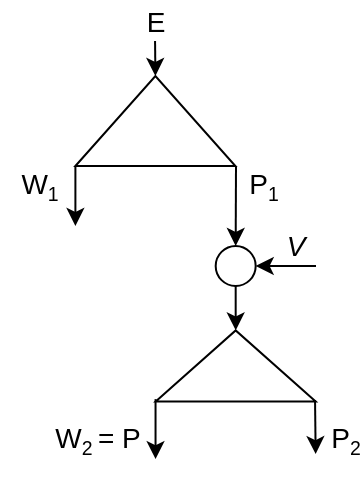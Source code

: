 <mxfile scale="20" border="0">
    <diagram id="YnQyo2uodswjvBjNdOXn" name="Page-1">
        <mxGraphModel dx="383" dy="181" grid="1" gridSize="10" guides="1" tooltips="1" connect="1" arrows="1" fold="1" page="1" pageScale="1" pageWidth="827" pageHeight="1169" math="0" shadow="0">
            <root>
                <mxCell id="0"/>
                <mxCell id="1" parent="0"/>
                <mxCell id="2" value="" style="endArrow=classic;html=1;entryX=1;entryY=0.5;entryDx=0;entryDy=0;exitX=0.25;exitY=1;exitDx=0;exitDy=0;" parent="1" target="4" edge="1">
                    <mxGeometry width="50" height="50" relative="1" as="geometry">
                        <mxPoint x="379.53" y="227.5" as="sourcePoint"/>
                        <mxPoint x="379.66" y="243.4" as="targetPoint"/>
                    </mxGeometry>
                </mxCell>
                <mxCell id="3" value="" style="endArrow=classic;html=1;" parent="1" edge="1">
                    <mxGeometry width="50" height="50" relative="1" as="geometry">
                        <mxPoint x="339.7" y="290.0" as="sourcePoint"/>
                        <mxPoint x="339.7" y="320.0" as="targetPoint"/>
                    </mxGeometry>
                </mxCell>
                <mxCell id="4" value="" style="triangle;whiteSpace=wrap;html=1;rotation=-90;" parent="1" vertex="1">
                    <mxGeometry x="357.2" y="227.5" width="45" height="80" as="geometry"/>
                </mxCell>
                <mxCell id="5" value="" style="endArrow=classic;html=1;exitX=0;exitY=0;exitDx=0;exitDy=0;entryX=0.5;entryY=0;entryDx=0;entryDy=0;" parent="1" edge="1" target="61">
                    <mxGeometry width="50" height="50" relative="1" as="geometry">
                        <mxPoint x="420" y="290.0" as="sourcePoint"/>
                        <mxPoint x="420" y="320.0" as="targetPoint"/>
                    </mxGeometry>
                </mxCell>
                <mxCell id="6" value="" style="triangle;whiteSpace=wrap;html=1;rotation=-90;" parent="1" vertex="1">
                    <mxGeometry x="402.03" y="350" width="35.62" height="80" as="geometry"/>
                </mxCell>
                <mxCell id="8" value="&lt;font style=&quot;font-size: 14px&quot;&gt;W&lt;/font&gt;&lt;font style=&quot;font-size: 11.667px&quot;&gt;&lt;sub&gt;1&lt;/sub&gt;&lt;/font&gt;" style="text;html=1;strokeColor=none;fillColor=none;align=center;verticalAlign=middle;whiteSpace=wrap;rounded=0;" parent="1" vertex="1">
                    <mxGeometry x="302.2" y="290" width="40" height="20" as="geometry"/>
                </mxCell>
                <mxCell id="18" value="" style="endArrow=classic;html=1;" parent="1" edge="1">
                    <mxGeometry width="50" height="50" relative="1" as="geometry">
                        <mxPoint x="379.77" y="406.56" as="sourcePoint"/>
                        <mxPoint x="379.77" y="436.56" as="targetPoint"/>
                        <Array as="points"/>
                    </mxGeometry>
                </mxCell>
                <mxCell id="21" value="&lt;font style=&quot;font-size: 14px&quot;&gt;P&lt;/font&gt;&lt;font style=&quot;font-size: 11.667px&quot;&gt;&lt;sub&gt;2&lt;/sub&gt;&lt;/font&gt;" style="text;html=1;strokeColor=none;fillColor=none;align=center;verticalAlign=middle;whiteSpace=wrap;rounded=0;" parent="1" vertex="1">
                    <mxGeometry x="470" y="414.53" width="10" height="24.06" as="geometry"/>
                </mxCell>
                <mxCell id="30" value="&lt;font style=&quot;font-size: 14px&quot;&gt;W&lt;font style=&quot;font-size: 11.667px;&quot;&gt;&lt;sub&gt;2&amp;nbsp;&lt;/sub&gt;&lt;/font&gt;= P&lt;/font&gt;" style="text;html=1;strokeColor=none;fillColor=none;align=center;verticalAlign=middle;whiteSpace=wrap;rounded=0;" parent="1" vertex="1">
                    <mxGeometry x="309.83" y="411.56" width="82.2" height="30" as="geometry"/>
                </mxCell>
                <mxCell id="59" value="" style="endArrow=classic;html=1;exitX=0.024;exitY=0.996;exitDx=0;exitDy=0;exitPerimeter=0;" parent="1" source="6" edge="1">
                    <mxGeometry width="50" height="50" relative="1" as="geometry">
                        <mxPoint x="459.83" y="404.06" as="sourcePoint"/>
                        <mxPoint x="459.83" y="434.06" as="targetPoint"/>
                        <Array as="points"/>
                    </mxGeometry>
                </mxCell>
                <mxCell id="61" value="" style="ellipse;whiteSpace=wrap;html=1;aspect=fixed;" vertex="1" parent="1">
                    <mxGeometry x="409.84" y="330" width="20" height="20" as="geometry"/>
                </mxCell>
                <mxCell id="62" value="&lt;font style=&quot;font-size: 14px&quot;&gt;E&lt;/font&gt;" style="text;html=1;strokeColor=none;fillColor=none;align=center;verticalAlign=middle;whiteSpace=wrap;rounded=0;" vertex="1" parent="1">
                    <mxGeometry x="359.7" y="207.5" width="40" height="20" as="geometry"/>
                </mxCell>
                <mxCell id="67" value="" style="endArrow=classic;html=1;exitX=0.5;exitY=1;exitDx=0;exitDy=0;entryX=1;entryY=0.5;entryDx=0;entryDy=0;" edge="1" parent="1" source="61" target="6">
                    <mxGeometry width="50" height="50" relative="1" as="geometry">
                        <mxPoint x="420" y="349.995" as="sourcePoint"/>
                        <mxPoint x="420.31" y="377.1" as="targetPoint"/>
                        <Array as="points"/>
                    </mxGeometry>
                </mxCell>
                <mxCell id="69" value="&lt;font style=&quot;font-size: 14px;&quot;&gt;P&lt;/font&gt;&lt;font style=&quot;font-size: 11.667px;&quot;&gt;&lt;sub&gt;1&lt;/sub&gt;&lt;/font&gt;" style="text;html=1;strokeColor=none;fillColor=none;align=center;verticalAlign=middle;whiteSpace=wrap;rounded=0;" vertex="1" parent="1">
                    <mxGeometry x="414" y="290" width="40" height="20" as="geometry"/>
                </mxCell>
                <mxCell id="70" value="" style="endArrow=classic;html=1;entryX=1;entryY=0.5;entryDx=0;entryDy=0;" edge="1" parent="1" target="61">
                    <mxGeometry width="50" height="50" relative="1" as="geometry">
                        <mxPoint x="460" y="340" as="sourcePoint"/>
                        <mxPoint x="429.84" y="382.19" as="targetPoint"/>
                        <Array as="points"/>
                    </mxGeometry>
                </mxCell>
                <mxCell id="71" value="&lt;span style=&quot;font-size: 14px;&quot;&gt;&lt;i&gt;V&lt;/i&gt;&lt;/span&gt;" style="text;html=1;strokeColor=none;fillColor=none;align=center;verticalAlign=middle;whiteSpace=wrap;rounded=0;" vertex="1" parent="1">
                    <mxGeometry x="430" y="320" width="40" height="20" as="geometry"/>
                </mxCell>
            </root>
        </mxGraphModel>
    </diagram>
</mxfile>
